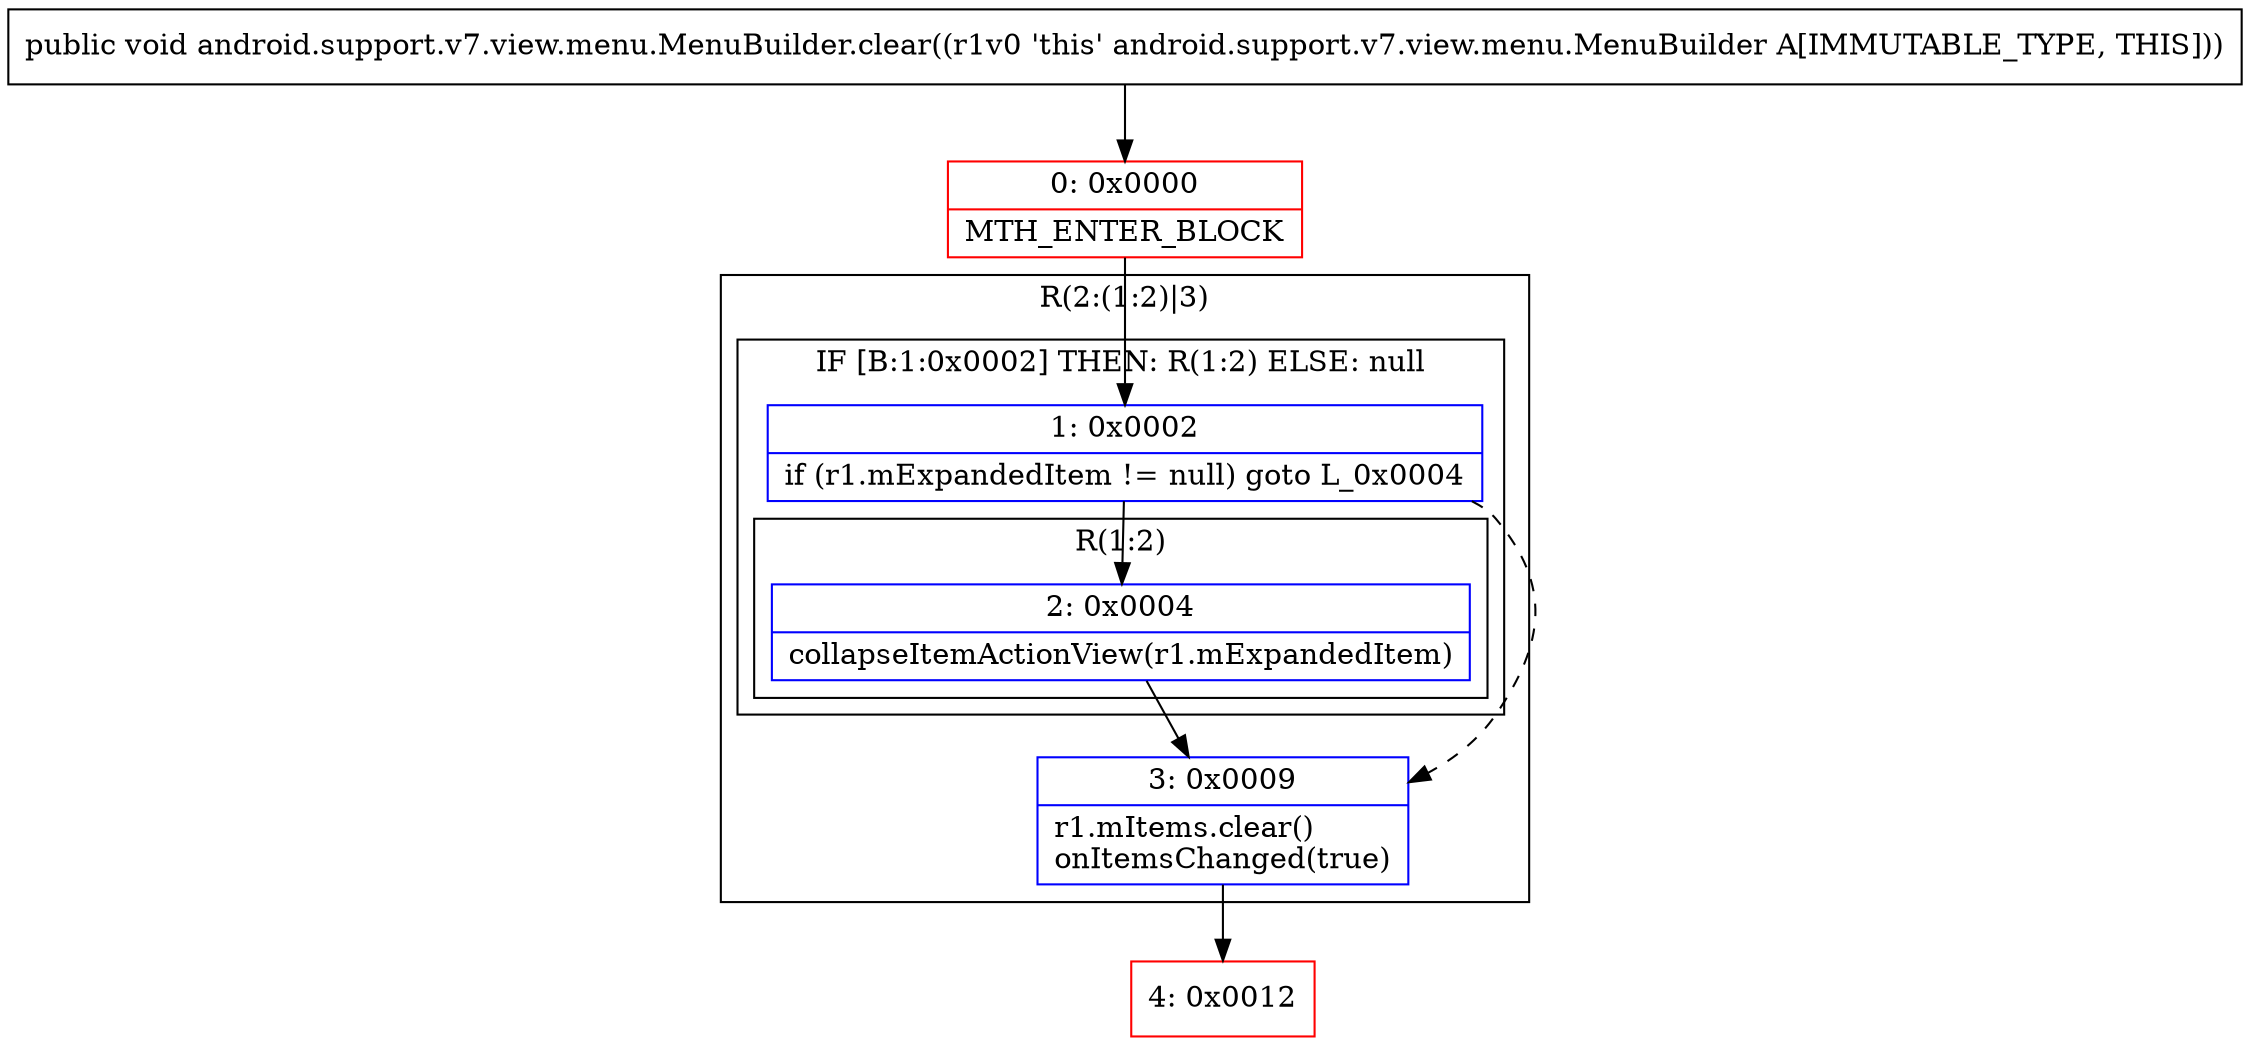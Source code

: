 digraph "CFG forandroid.support.v7.view.menu.MenuBuilder.clear()V" {
subgraph cluster_Region_1054152126 {
label = "R(2:(1:2)|3)";
node [shape=record,color=blue];
subgraph cluster_IfRegion_1874119860 {
label = "IF [B:1:0x0002] THEN: R(1:2) ELSE: null";
node [shape=record,color=blue];
Node_1 [shape=record,label="{1\:\ 0x0002|if (r1.mExpandedItem != null) goto L_0x0004\l}"];
subgraph cluster_Region_1900924702 {
label = "R(1:2)";
node [shape=record,color=blue];
Node_2 [shape=record,label="{2\:\ 0x0004|collapseItemActionView(r1.mExpandedItem)\l}"];
}
}
Node_3 [shape=record,label="{3\:\ 0x0009|r1.mItems.clear()\lonItemsChanged(true)\l}"];
}
Node_0 [shape=record,color=red,label="{0\:\ 0x0000|MTH_ENTER_BLOCK\l}"];
Node_4 [shape=record,color=red,label="{4\:\ 0x0012}"];
MethodNode[shape=record,label="{public void android.support.v7.view.menu.MenuBuilder.clear((r1v0 'this' android.support.v7.view.menu.MenuBuilder A[IMMUTABLE_TYPE, THIS])) }"];
MethodNode -> Node_0;
Node_1 -> Node_2;
Node_1 -> Node_3[style=dashed];
Node_2 -> Node_3;
Node_3 -> Node_4;
Node_0 -> Node_1;
}

